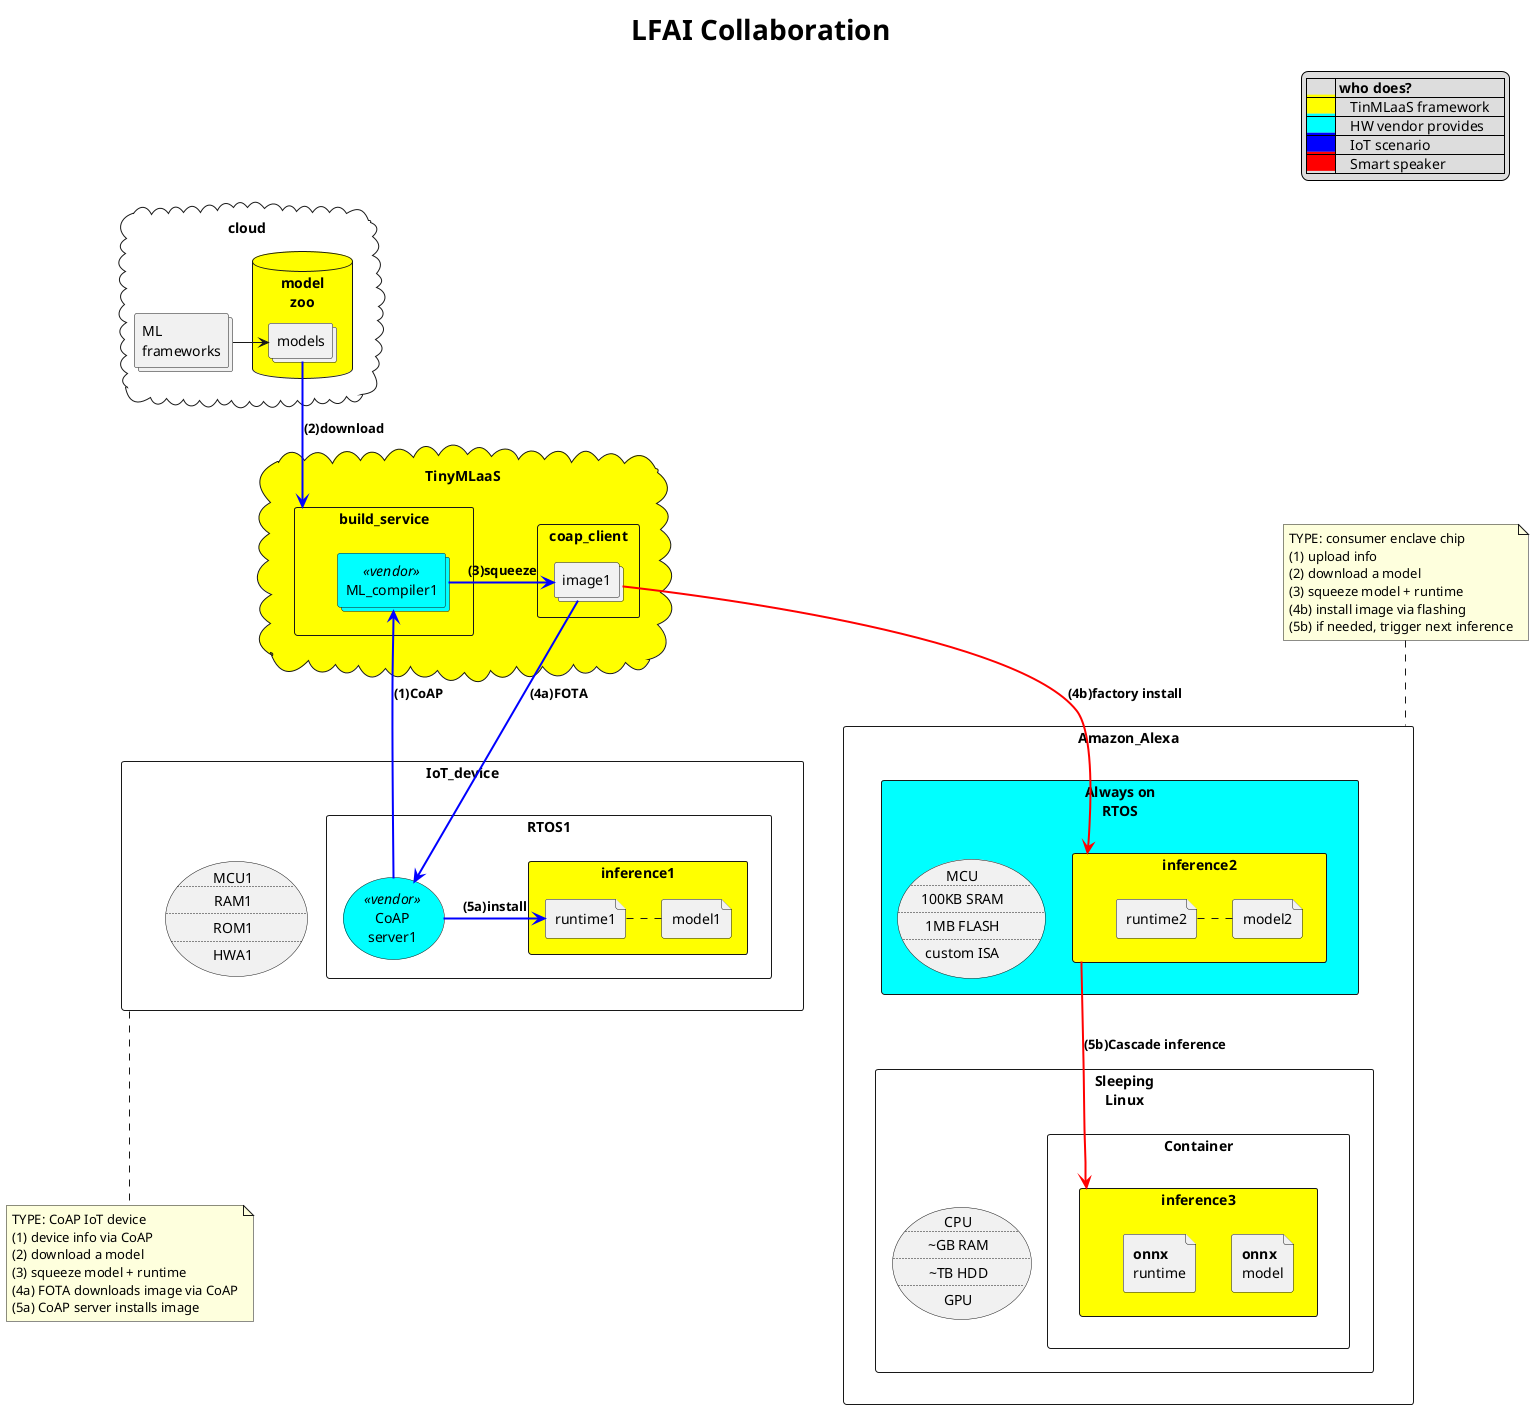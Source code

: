 @startuml

'skinparam legendFontSize 28
skinparam titleFontSize 28
title LFAI Collaboration

cloud cloud {
        collections "ML\nframeworks" as mlf
        database model\nzoo #yellow {
                collections models
        }
        mlf -> models
}

Cloud TinyMLaaS #yellow {
        rectangle build_service {
                collections ML_compiler1 <<vendor>> #Aqua
        }
        rectangle coap_client {
                collections image1
        }
        ML_compiler1 -[#blue,bold]> image1 : **(3)squeeze**
}

build_service <-[#blue,bold]up- models : **(2)download**

rectangle IoT_device {
	usecase device1 as "MCU1
                ..
	        RAM1
                ..
	        ROM1
                ..
		HWA1"
        rectangle RTOS1 {
                (CoAP\nserver1) as coap_server1 <<vendor>> #Aqua
        	rectangle inference1 #yellow {
        	        file model1
        	        file runtime1
                        runtime1 .right. model1
        	}
        }
}

coap_server1 -[#blue,bold]up-> ML_compiler1 : **(1)CoAP**
image1 -[#blue,bold]down-> coap_server1 : **(4a)FOTA**
coap_server1 -[#blue,bold]> runtime1 : **(5a)install**

note bottom of IoT_device
TYPE: CoAP IoT device
(1) device info via CoAP
(2) download a model
(3) squeeze model + runtime
(4a) FOTA downloads image via CoAP
(5a) CoAP server installs image
end note

rectangle Amazon_Alexa {
        rectangle "Always on\nRTOS" #aqua {
		usecase device2 as "MCU
	                ..
		        100KB SRAM
	                ..
		        1MB FLASH
	                ..
			custom ISA"
        	rectangle inference2 #yellow {
        	        file model2
        	        file runtime2
                        runtime2 .right. model2
        	}
        }
	rectangle "Sleeping\nLinux" {
		usecase device3 as "CPU
	                ..
		        ~GB RAM
	                ..
		        ~TB HDD
	                ..
			GPU"
		rectangle Container {
        		rectangle inference3 #yellow {
        		        file "**onnx**\nmodel"
        		        file "**onnx**\nruntime"
        		}
		}
	}
	inference2 .[#red,bold]down.> inference3 : **(5b)Cascade inference**
}

image1 .[#red,bold]down.> inference2 : **(4b)factory install**

note top of Amazon_Alexa
TYPE: consumer enclave chip
(1) upload info
(2) download a model
(3) squeeze model + runtime
(4b) install image via flashing
(5b) if needed, trigger next inference
end note


legend top right
|= |= who does? |
|<back:yellow>        </back>|    TinMLaaS framework    |
|<back:aqua>        </back>|    HW vendor provides    |
|<back:blue>        </back>|    IoT scenario    |
|<back:red>        </back>|    Smart speaker    |
end legend


@enduml
